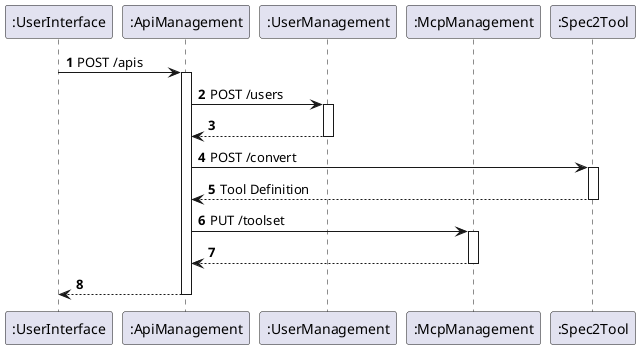 @startuml

autonumber

participant UI as ":UserInterface"
participant API as ":ApiManagement"
participant UM as ":UserManagement"
participant MCPM as ":McpManagement"
participant S2T as ":Spec2Tool"

UI -> API : POST /apis
activate API
API -> UM : POST /users
activate UM
return
API -> S2T : POST /convert
activate S2T
return Tool Definition
API -> MCPM : PUT /toolset
activate MCPM
return
return
@enduml